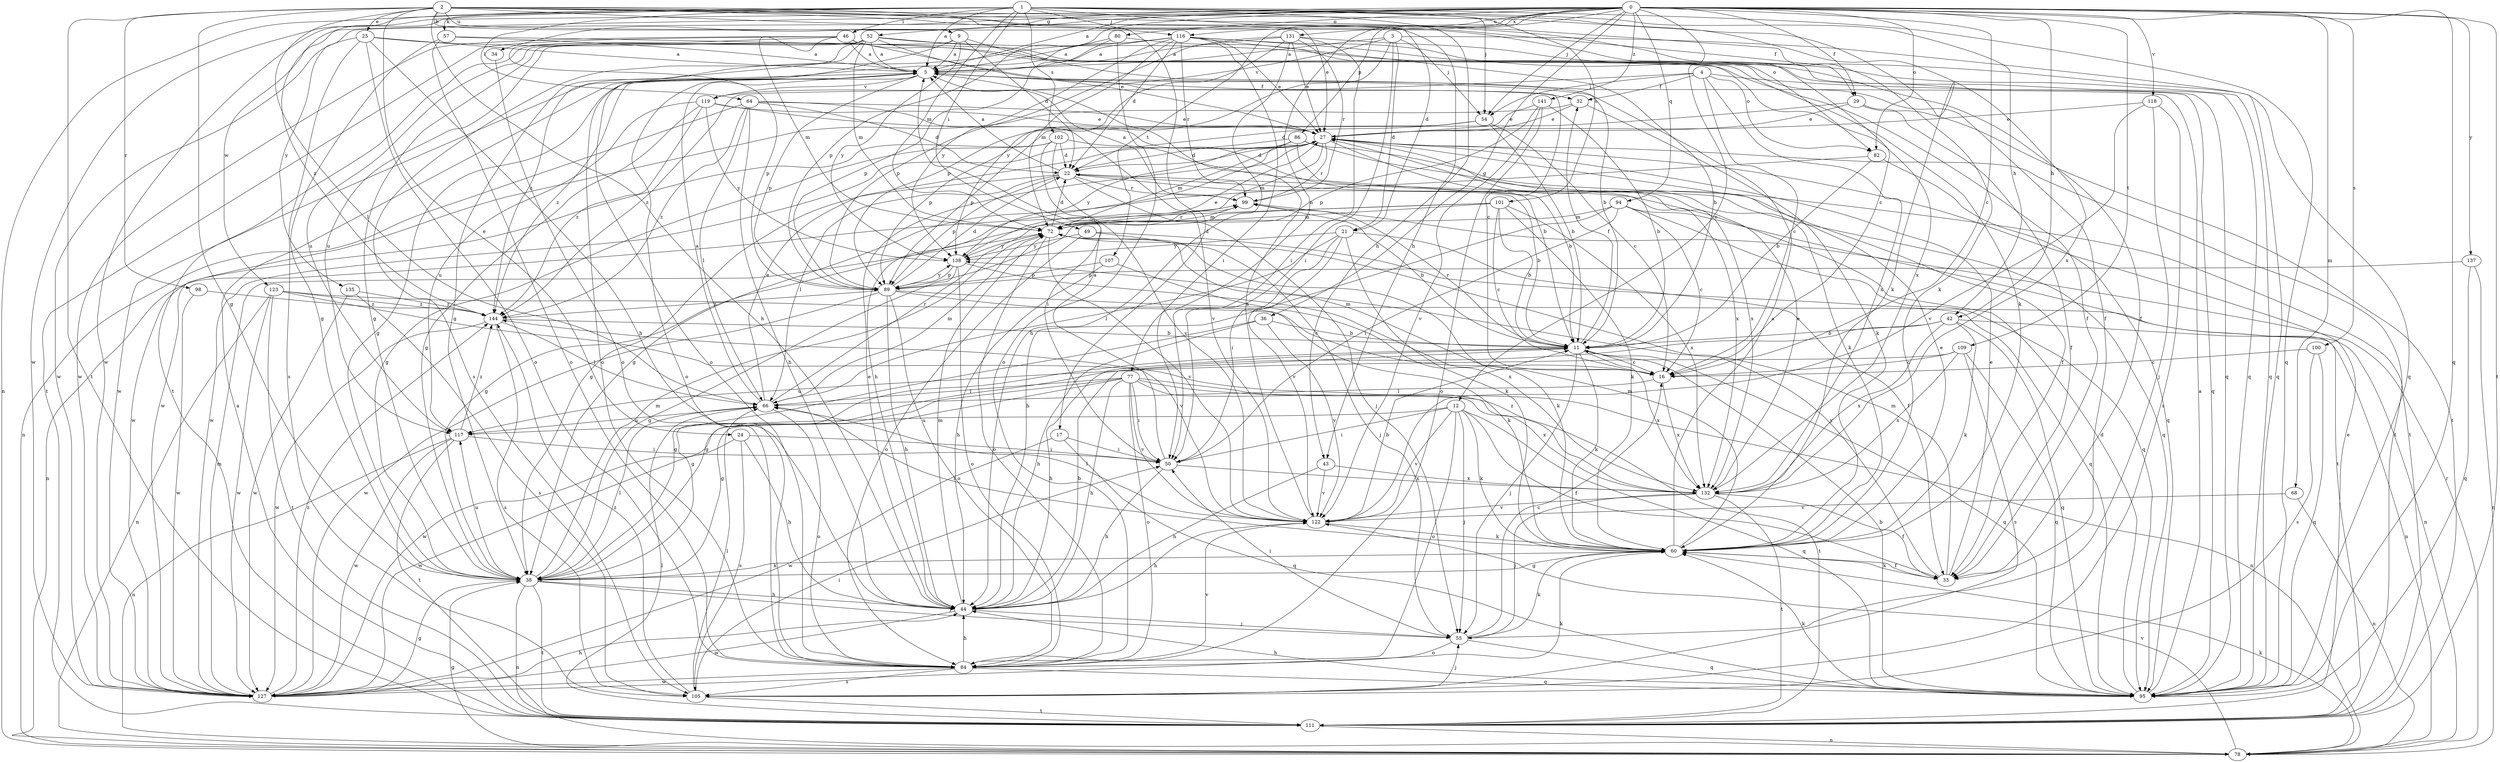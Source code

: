 strict digraph  {
0;
1;
2;
3;
4;
5;
9;
11;
12;
16;
17;
21;
22;
24;
25;
27;
29;
32;
33;
34;
36;
38;
42;
43;
44;
46;
49;
50;
52;
54;
55;
57;
60;
64;
66;
68;
72;
77;
78;
80;
82;
84;
86;
89;
94;
95;
98;
99;
100;
101;
102;
105;
107;
109;
111;
116;
117;
118;
119;
122;
123;
127;
131;
132;
135;
137;
138;
141;
144;
0 -> 5  [label=a];
0 -> 12  [label=c];
0 -> 16  [label=c];
0 -> 29  [label=f];
0 -> 34  [label=g];
0 -> 36  [label=g];
0 -> 42  [label=h];
0 -> 52  [label=j];
0 -> 54  [label=j];
0 -> 68  [label=m];
0 -> 77  [label=n];
0 -> 80  [label=o];
0 -> 82  [label=o];
0 -> 86  [label=p];
0 -> 89  [label=p];
0 -> 94  [label=q];
0 -> 95  [label=q];
0 -> 100  [label=s];
0 -> 107  [label=t];
0 -> 109  [label=t];
0 -> 111  [label=t];
0 -> 116  [label=u];
0 -> 118  [label=v];
0 -> 123  [label=w];
0 -> 127  [label=w];
0 -> 131  [label=x];
0 -> 135  [label=y];
0 -> 137  [label=y];
0 -> 141  [label=z];
1 -> 5  [label=a];
1 -> 17  [label=d];
1 -> 21  [label=d];
1 -> 42  [label=h];
1 -> 43  [label=h];
1 -> 46  [label=i];
1 -> 49  [label=i];
1 -> 54  [label=j];
1 -> 57  [label=k];
1 -> 60  [label=k];
1 -> 64  [label=l];
1 -> 72  [label=m];
1 -> 78  [label=n];
1 -> 95  [label=q];
1 -> 101  [label=s];
1 -> 102  [label=s];
1 -> 127  [label=w];
1 -> 144  [label=z];
2 -> 9  [label=b];
2 -> 16  [label=c];
2 -> 24  [label=e];
2 -> 25  [label=e];
2 -> 27  [label=e];
2 -> 29  [label=f];
2 -> 38  [label=g];
2 -> 43  [label=h];
2 -> 44  [label=h];
2 -> 60  [label=k];
2 -> 66  [label=l];
2 -> 82  [label=o];
2 -> 98  [label=r];
2 -> 111  [label=t];
2 -> 116  [label=u];
2 -> 132  [label=x];
3 -> 5  [label=a];
3 -> 21  [label=d];
3 -> 50  [label=i];
3 -> 54  [label=j];
3 -> 89  [label=p];
3 -> 95  [label=q];
3 -> 119  [label=v];
4 -> 16  [label=c];
4 -> 32  [label=f];
4 -> 54  [label=j];
4 -> 82  [label=o];
4 -> 95  [label=q];
4 -> 132  [label=x];
4 -> 144  [label=z];
5 -> 32  [label=f];
5 -> 38  [label=g];
5 -> 84  [label=o];
5 -> 89  [label=p];
5 -> 119  [label=v];
5 -> 127  [label=w];
5 -> 144  [label=z];
9 -> 5  [label=a];
9 -> 11  [label=b];
9 -> 22  [label=d];
9 -> 84  [label=o];
9 -> 117  [label=u];
9 -> 138  [label=y];
11 -> 16  [label=c];
11 -> 32  [label=f];
11 -> 38  [label=g];
11 -> 44  [label=h];
11 -> 55  [label=j];
11 -> 60  [label=k];
11 -> 95  [label=q];
11 -> 99  [label=r];
11 -> 132  [label=x];
12 -> 33  [label=f];
12 -> 50  [label=i];
12 -> 55  [label=j];
12 -> 60  [label=k];
12 -> 84  [label=o];
12 -> 95  [label=q];
12 -> 117  [label=u];
12 -> 122  [label=v];
16 -> 66  [label=l];
16 -> 72  [label=m];
16 -> 132  [label=x];
17 -> 50  [label=i];
17 -> 95  [label=q];
17 -> 127  [label=w];
21 -> 33  [label=f];
21 -> 50  [label=i];
21 -> 60  [label=k];
21 -> 66  [label=l];
21 -> 122  [label=v];
21 -> 138  [label=y];
22 -> 5  [label=a];
22 -> 11  [label=b];
22 -> 38  [label=g];
22 -> 55  [label=j];
22 -> 66  [label=l];
22 -> 89  [label=p];
22 -> 95  [label=q];
22 -> 99  [label=r];
24 -> 44  [label=h];
24 -> 50  [label=i];
24 -> 105  [label=s];
24 -> 127  [label=w];
25 -> 5  [label=a];
25 -> 33  [label=f];
25 -> 44  [label=h];
25 -> 84  [label=o];
25 -> 105  [label=s];
25 -> 127  [label=w];
27 -> 22  [label=d];
27 -> 44  [label=h];
27 -> 60  [label=k];
27 -> 72  [label=m];
27 -> 99  [label=r];
27 -> 111  [label=t];
27 -> 127  [label=w];
27 -> 132  [label=x];
29 -> 27  [label=e];
29 -> 33  [label=f];
29 -> 89  [label=p];
29 -> 111  [label=t];
32 -> 27  [label=e];
32 -> 60  [label=k];
32 -> 127  [label=w];
33 -> 27  [label=e];
33 -> 60  [label=k];
33 -> 72  [label=m];
33 -> 138  [label=y];
34 -> 84  [label=o];
36 -> 11  [label=b];
36 -> 38  [label=g];
36 -> 44  [label=h];
36 -> 122  [label=v];
38 -> 44  [label=h];
38 -> 55  [label=j];
38 -> 60  [label=k];
38 -> 66  [label=l];
38 -> 72  [label=m];
38 -> 78  [label=n];
38 -> 111  [label=t];
38 -> 117  [label=u];
42 -> 11  [label=b];
42 -> 38  [label=g];
42 -> 60  [label=k];
42 -> 78  [label=n];
42 -> 95  [label=q];
42 -> 132  [label=x];
43 -> 44  [label=h];
43 -> 122  [label=v];
43 -> 132  [label=x];
44 -> 11  [label=b];
44 -> 27  [label=e];
44 -> 55  [label=j];
44 -> 72  [label=m];
44 -> 127  [label=w];
46 -> 5  [label=a];
46 -> 16  [label=c];
46 -> 72  [label=m];
46 -> 89  [label=p];
46 -> 111  [label=t];
46 -> 127  [label=w];
46 -> 132  [label=x];
49 -> 55  [label=j];
49 -> 84  [label=o];
49 -> 95  [label=q];
49 -> 138  [label=y];
50 -> 5  [label=a];
50 -> 44  [label=h];
50 -> 132  [label=x];
52 -> 5  [label=a];
52 -> 27  [label=e];
52 -> 38  [label=g];
52 -> 60  [label=k];
52 -> 72  [label=m];
52 -> 84  [label=o];
52 -> 95  [label=q];
52 -> 105  [label=s];
52 -> 111  [label=t];
52 -> 117  [label=u];
54 -> 11  [label=b];
54 -> 16  [label=c];
54 -> 22  [label=d];
54 -> 89  [label=p];
55 -> 16  [label=c];
55 -> 50  [label=i];
55 -> 60  [label=k];
55 -> 84  [label=o];
55 -> 95  [label=q];
57 -> 5  [label=a];
57 -> 38  [label=g];
57 -> 84  [label=o];
57 -> 95  [label=q];
60 -> 5  [label=a];
60 -> 27  [label=e];
60 -> 33  [label=f];
60 -> 38  [label=g];
60 -> 66  [label=l];
60 -> 72  [label=m];
64 -> 22  [label=d];
64 -> 27  [label=e];
64 -> 44  [label=h];
64 -> 66  [label=l];
64 -> 78  [label=n];
64 -> 122  [label=v];
64 -> 144  [label=z];
66 -> 5  [label=a];
66 -> 27  [label=e];
66 -> 72  [label=m];
66 -> 84  [label=o];
66 -> 99  [label=r];
66 -> 117  [label=u];
68 -> 78  [label=n];
68 -> 122  [label=v];
72 -> 22  [label=d];
72 -> 84  [label=o];
72 -> 99  [label=r];
72 -> 122  [label=v];
72 -> 138  [label=y];
77 -> 38  [label=g];
77 -> 44  [label=h];
77 -> 50  [label=i];
77 -> 66  [label=l];
77 -> 78  [label=n];
77 -> 84  [label=o];
77 -> 111  [label=t];
77 -> 122  [label=v];
77 -> 127  [label=w];
77 -> 132  [label=x];
78 -> 38  [label=g];
78 -> 60  [label=k];
78 -> 99  [label=r];
78 -> 122  [label=v];
80 -> 5  [label=a];
80 -> 33  [label=f];
80 -> 84  [label=o];
80 -> 89  [label=p];
82 -> 11  [label=b];
82 -> 38  [label=g];
82 -> 95  [label=q];
84 -> 44  [label=h];
84 -> 95  [label=q];
84 -> 105  [label=s];
84 -> 122  [label=v];
84 -> 127  [label=w];
86 -> 11  [label=b];
86 -> 22  [label=d];
86 -> 33  [label=f];
86 -> 72  [label=m];
86 -> 111  [label=t];
86 -> 138  [label=y];
89 -> 22  [label=d];
89 -> 44  [label=h];
89 -> 60  [label=k];
89 -> 78  [label=n];
89 -> 84  [label=o];
89 -> 127  [label=w];
89 -> 138  [label=y];
89 -> 144  [label=z];
94 -> 16  [label=c];
94 -> 44  [label=h];
94 -> 50  [label=i];
94 -> 72  [label=m];
94 -> 95  [label=q];
94 -> 111  [label=t];
95 -> 5  [label=a];
95 -> 11  [label=b];
95 -> 22  [label=d];
95 -> 44  [label=h];
95 -> 60  [label=k];
98 -> 127  [label=w];
98 -> 144  [label=z];
99 -> 5  [label=a];
99 -> 11  [label=b];
99 -> 72  [label=m];
100 -> 16  [label=c];
100 -> 95  [label=q];
100 -> 105  [label=s];
101 -> 11  [label=b];
101 -> 16  [label=c];
101 -> 38  [label=g];
101 -> 60  [label=k];
101 -> 72  [label=m];
101 -> 78  [label=n];
101 -> 132  [label=x];
102 -> 22  [label=d];
102 -> 38  [label=g];
102 -> 50  [label=i];
102 -> 122  [label=v];
102 -> 127  [label=w];
102 -> 132  [label=x];
105 -> 50  [label=i];
105 -> 55  [label=j];
105 -> 66  [label=l];
105 -> 111  [label=t];
105 -> 144  [label=z];
107 -> 44  [label=h];
107 -> 89  [label=p];
107 -> 132  [label=x];
109 -> 16  [label=c];
109 -> 95  [label=q];
109 -> 105  [label=s];
109 -> 117  [label=u];
109 -> 132  [label=x];
111 -> 5  [label=a];
111 -> 27  [label=e];
111 -> 66  [label=l];
111 -> 78  [label=n];
116 -> 5  [label=a];
116 -> 11  [label=b];
116 -> 22  [label=d];
116 -> 27  [label=e];
116 -> 33  [label=f];
116 -> 38  [label=g];
116 -> 50  [label=i];
116 -> 72  [label=m];
116 -> 95  [label=q];
116 -> 99  [label=r];
116 -> 138  [label=y];
116 -> 144  [label=z];
117 -> 50  [label=i];
117 -> 78  [label=n];
117 -> 111  [label=t];
117 -> 127  [label=w];
117 -> 144  [label=z];
118 -> 27  [label=e];
118 -> 55  [label=j];
118 -> 105  [label=s];
118 -> 122  [label=v];
119 -> 11  [label=b];
119 -> 27  [label=e];
119 -> 38  [label=g];
119 -> 117  [label=u];
119 -> 138  [label=y];
119 -> 144  [label=z];
122 -> 5  [label=a];
122 -> 11  [label=b];
122 -> 44  [label=h];
122 -> 60  [label=k];
122 -> 66  [label=l];
123 -> 16  [label=c];
123 -> 78  [label=n];
123 -> 111  [label=t];
123 -> 122  [label=v];
123 -> 127  [label=w];
123 -> 144  [label=z];
127 -> 38  [label=g];
127 -> 44  [label=h];
127 -> 60  [label=k];
127 -> 72  [label=m];
127 -> 144  [label=z];
131 -> 5  [label=a];
131 -> 27  [label=e];
131 -> 44  [label=h];
131 -> 50  [label=i];
131 -> 89  [label=p];
131 -> 95  [label=q];
131 -> 99  [label=r];
131 -> 138  [label=y];
132 -> 27  [label=e];
132 -> 33  [label=f];
132 -> 55  [label=j];
132 -> 111  [label=t];
132 -> 122  [label=v];
132 -> 144  [label=z];
135 -> 105  [label=s];
135 -> 127  [label=w];
135 -> 144  [label=z];
137 -> 78  [label=n];
137 -> 89  [label=p];
137 -> 95  [label=q];
138 -> 27  [label=e];
138 -> 38  [label=g];
138 -> 60  [label=k];
138 -> 84  [label=o];
138 -> 89  [label=p];
141 -> 11  [label=b];
141 -> 27  [label=e];
141 -> 84  [label=o];
141 -> 89  [label=p];
141 -> 122  [label=v];
144 -> 11  [label=b];
144 -> 66  [label=l];
144 -> 105  [label=s];
144 -> 127  [label=w];
}
